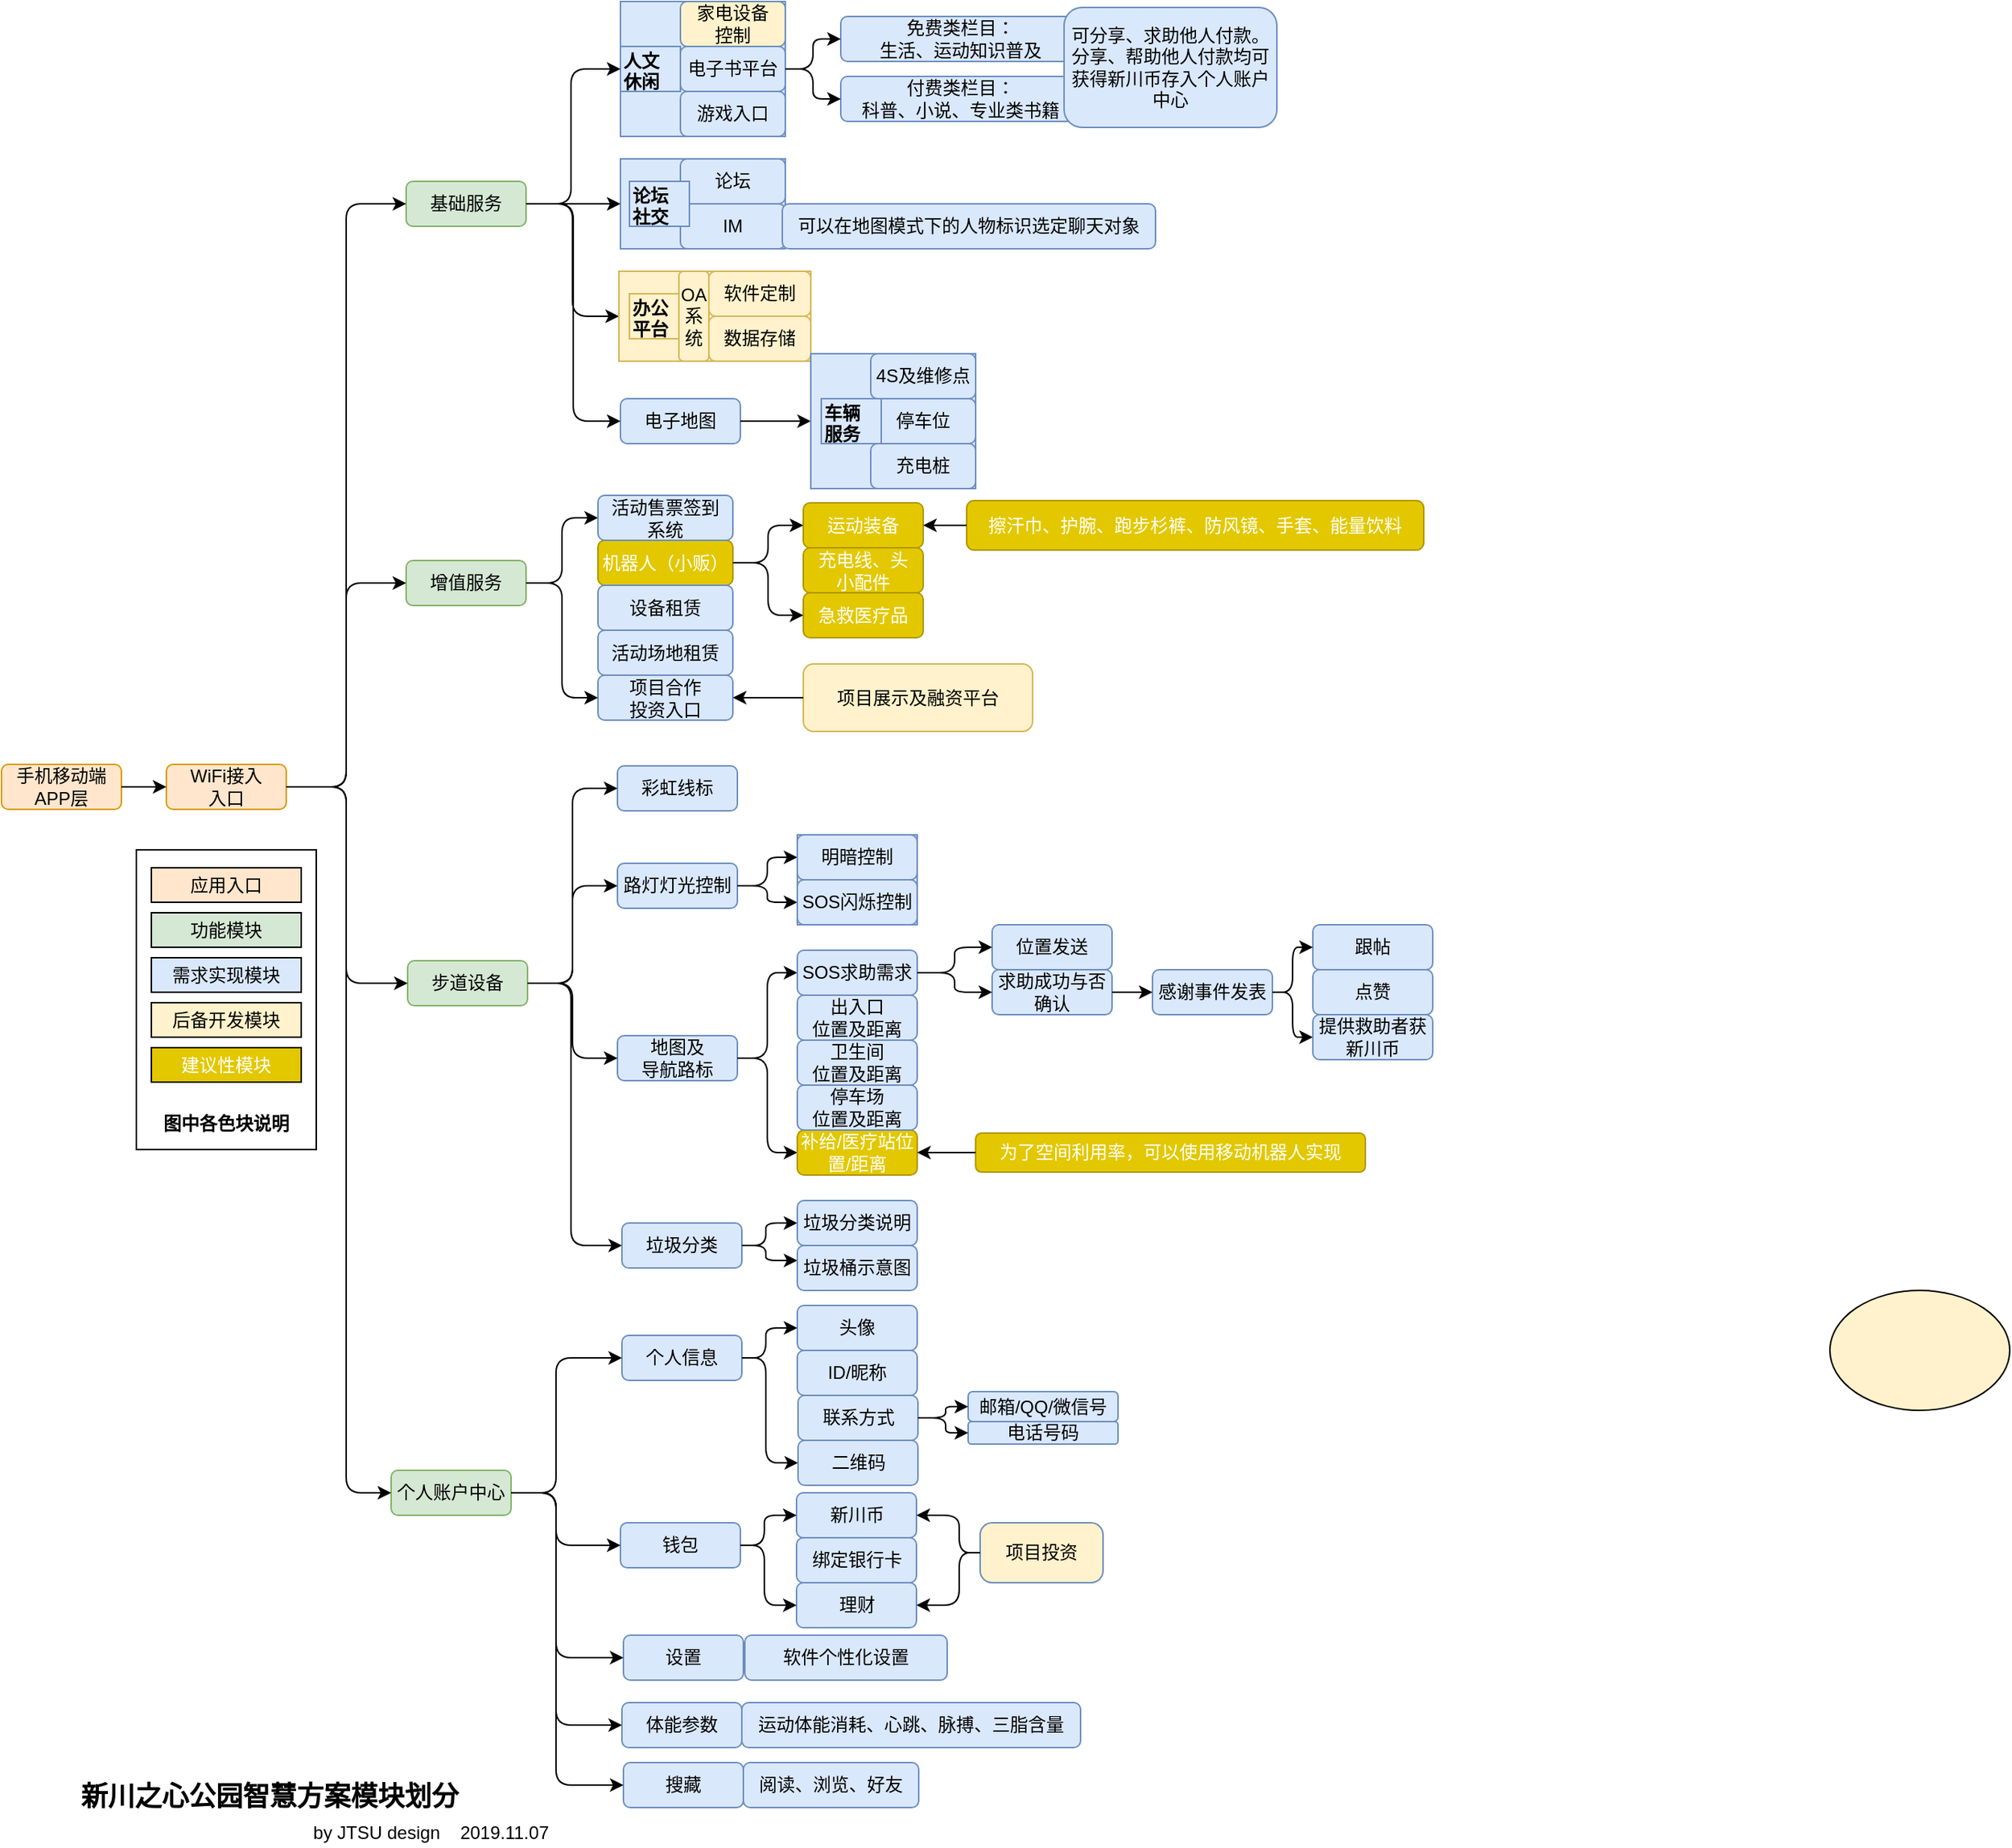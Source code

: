 <mxfile version="12.2.2" type="github" pages="1"><diagram id="2-s52XxxqH5pHmpuHVTB" name="Page-1"><mxGraphModel dx="1609" dy="1621" grid="1" gridSize="10" guides="1" tooltips="1" connect="1" arrows="1" fold="1" page="1" pageScale="1" pageWidth="827" pageHeight="1169" math="0" shadow="0"><root><mxCell id="0"/><mxCell id="1" parent="0"/><mxCell id="LwILsAwkkBon8N4FL6sR-122" value="" style="rounded=0;whiteSpace=wrap;html=1;strokeWidth=1;fillColor=#FFFFFF;" parent="1" vertex="1"><mxGeometry x="-50" y="336" width="120" height="200" as="geometry"/></mxCell><mxCell id="LwILsAwkkBon8N4FL6sR-1" value="步道设备" style="rounded=1;whiteSpace=wrap;html=1;fillColor=#d5e8d4;strokeColor=#82b366;" parent="1" vertex="1"><mxGeometry x="131" y="410" width="80" height="30" as="geometry"/></mxCell><mxCell id="LwILsAwkkBon8N4FL6sR-2" value="路灯灯光控制" style="rounded=1;whiteSpace=wrap;html=1;fillColor=#dae8fc;strokeColor=#6c8ebf;" parent="1" vertex="1"><mxGeometry x="271" y="345" width="80" height="30" as="geometry"/></mxCell><mxCell id="LwILsAwkkBon8N4FL6sR-3" value="彩虹线标" style="rounded=1;whiteSpace=wrap;html=1;fillColor=#dae8fc;strokeColor=#6c8ebf;" parent="1" vertex="1"><mxGeometry x="271" y="280" width="80" height="30" as="geometry"/></mxCell><mxCell id="LwILsAwkkBon8N4FL6sR-5" value="地图及&lt;br&gt;导航路标" style="rounded=1;whiteSpace=wrap;html=1;fillColor=#dae8fc;strokeColor=#6c8ebf;" parent="1" vertex="1"><mxGeometry x="271" y="460" width="80" height="30" as="geometry"/></mxCell><mxCell id="LwILsAwkkBon8N4FL6sR-17" value="" style="edgeStyle=elbowEdgeStyle;elbow=horizontal;endArrow=classic;html=1;entryX=0;entryY=0.5;entryDx=0;entryDy=0;exitX=1;exitY=0.5;exitDx=0;exitDy=0;" parent="1" source="LwILsAwkkBon8N4FL6sR-1" target="LwILsAwkkBon8N4FL6sR-3" edge="1"><mxGeometry width="50" height="50" relative="1" as="geometry"><mxPoint x="221" y="400" as="sourcePoint"/><mxPoint x="271" y="350" as="targetPoint"/></mxGeometry></mxCell><mxCell id="LwILsAwkkBon8N4FL6sR-18" value="" style="edgeStyle=elbowEdgeStyle;elbow=horizontal;endArrow=classic;html=1;entryX=0;entryY=0.5;entryDx=0;entryDy=0;exitX=1;exitY=0.5;exitDx=0;exitDy=0;" parent="1" source="LwILsAwkkBon8N4FL6sR-1" target="LwILsAwkkBon8N4FL6sR-4" edge="1"><mxGeometry width="50" height="50" relative="1" as="geometry"><mxPoint x="221" y="385" as="sourcePoint"/><mxPoint x="281" y="305" as="targetPoint"/><Array as="points"><mxPoint x="240" y="500"/></Array></mxGeometry></mxCell><mxCell id="LwILsAwkkBon8N4FL6sR-19" value="" style="edgeStyle=elbowEdgeStyle;elbow=horizontal;endArrow=classic;html=1;entryX=0;entryY=0.5;entryDx=0;entryDy=0;exitX=1;exitY=0.5;exitDx=0;exitDy=0;" parent="1" source="LwILsAwkkBon8N4FL6sR-1" target="LwILsAwkkBon8N4FL6sR-2" edge="1"><mxGeometry width="50" height="50" relative="1" as="geometry"><mxPoint x="231" y="395" as="sourcePoint"/><mxPoint x="291" y="315" as="targetPoint"/></mxGeometry></mxCell><mxCell id="LwILsAwkkBon8N4FL6sR-20" value="" style="edgeStyle=elbowEdgeStyle;elbow=horizontal;endArrow=classic;html=1;entryX=0;entryY=0.5;entryDx=0;entryDy=0;exitX=1;exitY=0.5;exitDx=0;exitDy=0;" parent="1" source="LwILsAwkkBon8N4FL6sR-1" target="LwILsAwkkBon8N4FL6sR-5" edge="1"><mxGeometry width="50" height="50" relative="1" as="geometry"><mxPoint x="241" y="405" as="sourcePoint"/><mxPoint x="301" y="325" as="targetPoint"/><Array as="points"><mxPoint x="241" y="450"/></Array></mxGeometry></mxCell><mxCell id="LwILsAwkkBon8N4FL6sR-21" value="" style="edgeStyle=elbowEdgeStyle;elbow=horizontal;endArrow=classic;html=1;entryX=0;entryY=0.5;entryDx=0;entryDy=0;exitX=1;exitY=0.5;exitDx=0;exitDy=0;fillColor=#dae8fc;strokeColor=#000000;" parent="1" source="LwILsAwkkBon8N4FL6sR-2" target="LwILsAwkkBon8N4FL6sR-7" edge="1"><mxGeometry width="50" height="50" relative="1" as="geometry"><mxPoint x="251" y="415" as="sourcePoint"/><mxPoint x="311" y="335" as="targetPoint"/></mxGeometry></mxCell><mxCell id="LwILsAwkkBon8N4FL6sR-22" value="" style="edgeStyle=elbowEdgeStyle;elbow=horizontal;endArrow=classic;html=1;entryX=0;entryY=0.5;entryDx=0;entryDy=0;exitX=1;exitY=0.5;exitDx=0;exitDy=0;fillColor=#dae8fc;strokeColor=#000000;" parent="1" source="LwILsAwkkBon8N4FL6sR-2" target="LwILsAwkkBon8N4FL6sR-8" edge="1"><mxGeometry width="50" height="50" relative="1" as="geometry"><mxPoint x="261" y="425" as="sourcePoint"/><mxPoint x="321" y="345" as="targetPoint"/></mxGeometry></mxCell><mxCell id="LwILsAwkkBon8N4FL6sR-26" value="" style="edgeStyle=elbowEdgeStyle;elbow=horizontal;endArrow=classic;html=1;entryX=0;entryY=0.5;entryDx=0;entryDy=0;exitX=1;exitY=0.5;exitDx=0;exitDy=0;fillColor=#dae8fc;strokeColor=#000000;" parent="1" source="LwILsAwkkBon8N4FL6sR-5" target="LwILsAwkkBon8N4FL6sR-35" edge="1"><mxGeometry width="50" height="50" relative="1" as="geometry"><mxPoint x="221" y="385" as="sourcePoint"/><mxPoint x="281" y="485" as="targetPoint"/></mxGeometry></mxCell><mxCell id="LwILsAwkkBon8N4FL6sR-27" value="" style="edgeStyle=elbowEdgeStyle;elbow=horizontal;endArrow=classic;html=1;exitX=1;exitY=0.5;exitDx=0;exitDy=0;entryX=0;entryY=0.5;entryDx=0;entryDy=0;fillColor=#dae8fc;strokeColor=#000000;" parent="1" source="LwILsAwkkBon8N4FL6sR-5" target="LwILsAwkkBon8N4FL6sR-6" edge="1"><mxGeometry width="50" height="50" relative="1" as="geometry"><mxPoint x="231" y="395" as="sourcePoint"/><mxPoint x="351" y="560" as="targetPoint"/></mxGeometry></mxCell><mxCell id="LwILsAwkkBon8N4FL6sR-34" value="" style="group;fillColor=#dae8fc;strokeColor=#6c8ebf;" parent="1" vertex="1" connectable="0"><mxGeometry x="391" y="326" width="80" height="60" as="geometry"/></mxCell><mxCell id="LwILsAwkkBon8N4FL6sR-7" value="明暗控制" style="rounded=1;whiteSpace=wrap;html=1;fillColor=#dae8fc;strokeColor=#6c8ebf;" parent="LwILsAwkkBon8N4FL6sR-34" vertex="1"><mxGeometry width="80" height="30" as="geometry"/></mxCell><mxCell id="LwILsAwkkBon8N4FL6sR-8" value="SOS闪烁控制" style="rounded=1;whiteSpace=wrap;html=1;fillColor=#dae8fc;strokeColor=#6c8ebf;" parent="LwILsAwkkBon8N4FL6sR-34" vertex="1"><mxGeometry y="30" width="80" height="30" as="geometry"/></mxCell><mxCell id="LwILsAwkkBon8N4FL6sR-35" value="SOS求助需求" style="rounded=1;whiteSpace=wrap;html=1;fillColor=#dae8fc;strokeColor=#6c8ebf;" parent="1" vertex="1"><mxGeometry x="391" y="403" width="80" height="30" as="geometry"/></mxCell><mxCell id="LwILsAwkkBon8N4FL6sR-37" value="位置发送" style="rounded=1;whiteSpace=wrap;html=1;fillColor=#dae8fc;strokeColor=#6c8ebf;" parent="1" vertex="1"><mxGeometry x="521" y="386" width="80" height="30" as="geometry"/></mxCell><mxCell id="LwILsAwkkBon8N4FL6sR-39" value="求助成功与否确认" style="rounded=1;whiteSpace=wrap;html=1;fillColor=#dae8fc;strokeColor=#6c8ebf;" parent="1" vertex="1"><mxGeometry x="521" y="416" width="80" height="30" as="geometry"/></mxCell><mxCell id="LwILsAwkkBon8N4FL6sR-40" value="感谢事件发表" style="rounded=1;whiteSpace=wrap;html=1;fillColor=#dae8fc;strokeColor=#6c8ebf;" parent="1" vertex="1"><mxGeometry x="628" y="416" width="80" height="30" as="geometry"/></mxCell><mxCell id="LwILsAwkkBon8N4FL6sR-42" value="" style="edgeStyle=elbowEdgeStyle;elbow=horizontal;endArrow=classic;html=1;entryX=0;entryY=0.5;entryDx=0;entryDy=0;exitX=1;exitY=0.5;exitDx=0;exitDy=0;fillColor=#dae8fc;strokeColor=#000000;" parent="1" source="LwILsAwkkBon8N4FL6sR-35" target="LwILsAwkkBon8N4FL6sR-37" edge="1"><mxGeometry width="50" height="50" relative="1" as="geometry"><mxPoint x="361" y="485" as="sourcePoint"/><mxPoint x="401" y="428" as="targetPoint"/></mxGeometry></mxCell><mxCell id="LwILsAwkkBon8N4FL6sR-43" value="" style="edgeStyle=elbowEdgeStyle;elbow=horizontal;endArrow=classic;html=1;entryX=0;entryY=0.5;entryDx=0;entryDy=0;exitX=1;exitY=0.5;exitDx=0;exitDy=0;fillColor=#dae8fc;strokeColor=#000000;" parent="1" source="LwILsAwkkBon8N4FL6sR-35" target="LwILsAwkkBon8N4FL6sR-39" edge="1"><mxGeometry width="50" height="50" relative="1" as="geometry"><mxPoint x="481" y="428" as="sourcePoint"/><mxPoint x="531" y="411" as="targetPoint"/></mxGeometry></mxCell><mxCell id="LwILsAwkkBon8N4FL6sR-44" value="" style="edgeStyle=elbowEdgeStyle;elbow=horizontal;endArrow=classic;html=1;entryX=0;entryY=0.5;entryDx=0;entryDy=0;exitX=1;exitY=0.5;exitDx=0;exitDy=0;fillColor=#dae8fc;strokeColor=#000000;" parent="1" source="LwILsAwkkBon8N4FL6sR-39" target="LwILsAwkkBon8N4FL6sR-40" edge="1"><mxGeometry width="50" height="50" relative="1" as="geometry"><mxPoint x="481" y="428" as="sourcePoint"/><mxPoint x="531" y="411" as="targetPoint"/></mxGeometry></mxCell><mxCell id="LwILsAwkkBon8N4FL6sR-45" value="跟帖" style="rounded=1;whiteSpace=wrap;html=1;fillColor=#dae8fc;strokeColor=#6c8ebf;" parent="1" vertex="1"><mxGeometry x="735" y="386" width="80" height="30" as="geometry"/></mxCell><mxCell id="LwILsAwkkBon8N4FL6sR-46" value="点赞" style="rounded=1;whiteSpace=wrap;html=1;fillColor=#dae8fc;strokeColor=#6c8ebf;" parent="1" vertex="1"><mxGeometry x="735" y="416" width="80" height="30" as="geometry"/></mxCell><mxCell id="LwILsAwkkBon8N4FL6sR-47" value="" style="edgeStyle=elbowEdgeStyle;elbow=horizontal;endArrow=classic;html=1;entryX=0;entryY=0.5;entryDx=0;entryDy=0;exitX=1;exitY=0.5;exitDx=0;exitDy=0;fillColor=#dae8fc;strokeColor=#000000;" parent="1" source="LwILsAwkkBon8N4FL6sR-40" target="LwILsAwkkBon8N4FL6sR-45" edge="1"><mxGeometry width="50" height="50" relative="1" as="geometry"><mxPoint x="481" y="428" as="sourcePoint"/><mxPoint x="531" y="411" as="targetPoint"/></mxGeometry></mxCell><mxCell id="LwILsAwkkBon8N4FL6sR-48" value="" style="edgeStyle=elbowEdgeStyle;elbow=horizontal;endArrow=classic;html=1;entryX=0;entryY=0.5;entryDx=0;entryDy=0;exitX=1;exitY=0.5;exitDx=0;exitDy=0;fillColor=#dae8fc;strokeColor=#000000;" parent="1" source="LwILsAwkkBon8N4FL6sR-40" target="eiFVLKPzPBYqy_9kB0jC-6" edge="1"><mxGeometry width="50" height="50" relative="1" as="geometry"><mxPoint x="721" y="441" as="sourcePoint"/><mxPoint x="771" y="425" as="targetPoint"/></mxGeometry></mxCell><mxCell id="LwILsAwkkBon8N4FL6sR-49" value="WiFi接入&lt;br&gt;入口" style="rounded=1;whiteSpace=wrap;html=1;fillColor=#FFE6CC;strokeColor=#d79b00;" parent="1" vertex="1"><mxGeometry x="-30" y="279" width="80" height="30" as="geometry"/></mxCell><mxCell id="LwILsAwkkBon8N4FL6sR-55" value="基础服务" style="rounded=1;whiteSpace=wrap;html=1;fillColor=#D5E8D4;strokeColor=#82b366;" parent="1" vertex="1"><mxGeometry x="130" y="-110" width="80" height="30" as="geometry"/></mxCell><mxCell id="LwILsAwkkBon8N4FL6sR-56" value="增值服务" style="rounded=1;whiteSpace=wrap;html=1;fillColor=#d5e8d4;strokeColor=#82b366;" parent="1" vertex="1"><mxGeometry x="130" y="143" width="80" height="30" as="geometry"/></mxCell><mxCell id="LwILsAwkkBon8N4FL6sR-58" value="运动装备" style="rounded=1;whiteSpace=wrap;html=1;fillColor=#e3c800;strokeColor=#B09500;fontColor=#ffffff;" parent="1" vertex="1"><mxGeometry x="395" y="104.5" width="80" height="30" as="geometry"/></mxCell><mxCell id="LwILsAwkkBon8N4FL6sR-61" value="电子地图" style="rounded=1;whiteSpace=wrap;html=1;fillColor=#dae8fc;strokeColor=#6c8ebf;" parent="1" vertex="1"><mxGeometry x="273" y="35" width="80" height="30" as="geometry"/></mxCell><mxCell id="LwILsAwkkBon8N4FL6sR-62" value="机器人（小贩）" style="rounded=1;whiteSpace=wrap;html=1;fillColor=#e3c800;strokeColor=#B09500;fontColor=#ffffff;" parent="1" vertex="1"><mxGeometry x="258" y="129.5" width="90" height="30" as="geometry"/></mxCell><mxCell id="LwILsAwkkBon8N4FL6sR-67" value="" style="group;fillColor=#dae8fc;strokeColor=#6c8ebf;" parent="1" vertex="1" connectable="0"><mxGeometry x="273" y="-200" width="110" height="60" as="geometry"/></mxCell><mxCell id="LwILsAwkkBon8N4FL6sR-65" value="" style="rounded=0;whiteSpace=wrap;html=1;strokeWidth=1;fillColor=#dae8fc;strokeColor=#6c8ebf;" parent="LwILsAwkkBon8N4FL6sR-67" vertex="1"><mxGeometry y="-30" width="110" height="90" as="geometry"/></mxCell><mxCell id="LwILsAwkkBon8N4FL6sR-63" value="电子书平台" style="rounded=1;whiteSpace=wrap;html=1;fillColor=#dae8fc;strokeColor=#6c8ebf;" parent="LwILsAwkkBon8N4FL6sR-67" vertex="1"><mxGeometry x="40" width="70" height="30" as="geometry"/></mxCell><mxCell id="LwILsAwkkBon8N4FL6sR-64" value="游戏入口" style="rounded=1;whiteSpace=wrap;html=1;fillColor=#dae8fc;strokeColor=#6c8ebf;" parent="LwILsAwkkBon8N4FL6sR-67" vertex="1"><mxGeometry x="40" y="30" width="70" height="30" as="geometry"/></mxCell><mxCell id="LwILsAwkkBon8N4FL6sR-66" value="&lt;b&gt;人文&lt;br&gt;休闲&lt;/b&gt;" style="text;html=1;resizable=0;points=[];autosize=1;align=left;verticalAlign=top;spacingTop=-4;fillColor=#dae8fc;strokeColor=#6c8ebf;" parent="LwILsAwkkBon8N4FL6sR-67" vertex="1"><mxGeometry width="40" height="30" as="geometry"/></mxCell><mxCell id="eiFVLKPzPBYqy_9kB0jC-5" value="家电设备&lt;br&gt;控制" style="rounded=1;whiteSpace=wrap;html=1;fillColor=#FFF2CC;strokeColor=#6c8ebf;" vertex="1" parent="LwILsAwkkBon8N4FL6sR-67"><mxGeometry x="40" y="-30" width="70" height="30" as="geometry"/></mxCell><mxCell id="LwILsAwkkBon8N4FL6sR-68" value="" style="edgeStyle=elbowEdgeStyle;elbow=horizontal;endArrow=classic;html=1;entryX=0;entryY=0.5;entryDx=0;entryDy=0;exitX=1;exitY=0.5;exitDx=0;exitDy=0;" parent="1" source="LwILsAwkkBon8N4FL6sR-55" target="LwILsAwkkBon8N4FL6sR-65" edge="1"><mxGeometry width="50" height="50" relative="1" as="geometry"><mxPoint x="353" y="-125" as="sourcePoint"/><mxPoint x="130" y="-200" as="targetPoint"/><Array as="points"><mxPoint x="240" y="-120"/></Array></mxGeometry></mxCell><mxCell id="LwILsAwkkBon8N4FL6sR-69" value="免费类栏目：&lt;br&gt;生活、运动知识普及" style="rounded=1;whiteSpace=wrap;html=1;fillColor=#dae8fc;strokeColor=#6c8ebf;" parent="1" vertex="1"><mxGeometry x="420" y="-220" width="160" height="30" as="geometry"/></mxCell><mxCell id="LwILsAwkkBon8N4FL6sR-75" value="" style="edgeStyle=elbowEdgeStyle;elbow=horizontal;endArrow=classic;html=1;entryX=0;entryY=0.5;entryDx=0;entryDy=0;exitX=1;exitY=0.5;exitDx=0;exitDy=0;fillColor=#dae8fc;strokeColor=#000000;" parent="1" source="LwILsAwkkBon8N4FL6sR-61" target="LwILsAwkkBon8N4FL6sR-71" edge="1"><mxGeometry width="50" height="50" relative="1" as="geometry"><mxPoint x="413" y="811" as="sourcePoint"/><mxPoint x="460" y="811" as="targetPoint"/></mxGeometry></mxCell><mxCell id="LwILsAwkkBon8N4FL6sR-76" value="" style="edgeStyle=elbowEdgeStyle;elbow=horizontal;endArrow=classic;html=1;entryX=0;entryY=0.5;entryDx=0;entryDy=0;exitX=1;exitY=0.5;exitDx=0;exitDy=0;" parent="1" source="LwILsAwkkBon8N4FL6sR-49" target="LwILsAwkkBon8N4FL6sR-55" edge="1"><mxGeometry width="50" height="50" relative="1" as="geometry"><mxPoint x="373" y="-105" as="sourcePoint"/><mxPoint x="420" y="-105" as="targetPoint"/><Array as="points"><mxPoint x="90" y="90"/></Array></mxGeometry></mxCell><mxCell id="LwILsAwkkBon8N4FL6sR-77" value="" style="edgeStyle=elbowEdgeStyle;elbow=horizontal;endArrow=classic;html=1;entryX=0;entryY=0.5;entryDx=0;entryDy=0;exitX=1;exitY=0.5;exitDx=0;exitDy=0;" parent="1" source="LwILsAwkkBon8N4FL6sR-49" target="LwILsAwkkBon8N4FL6sR-56" edge="1"><mxGeometry width="50" height="50" relative="1" as="geometry"><mxPoint x="80" y="5" as="sourcePoint"/><mxPoint x="140" y="-85" as="targetPoint"/></mxGeometry></mxCell><mxCell id="LwILsAwkkBon8N4FL6sR-6" value="补给/医疗站位置/距离" style="rounded=1;whiteSpace=wrap;html=1;fillColor=#E3C800;strokeColor=#B09500;fontColor=#ffffff;" parent="1" vertex="1"><mxGeometry x="391" y="523" width="80" height="30" as="geometry"/></mxCell><mxCell id="LwILsAwkkBon8N4FL6sR-23" value="卫生间&lt;br&gt;位置及距离" style="rounded=1;whiteSpace=wrap;html=1;fillColor=#dae8fc;strokeColor=#6c8ebf;" parent="1" vertex="1"><mxGeometry x="391" y="463" width="80" height="30" as="geometry"/></mxCell><mxCell id="LwILsAwkkBon8N4FL6sR-24" value="出入口&lt;br&gt;位置及距离" style="rounded=1;whiteSpace=wrap;html=1;fillColor=#dae8fc;strokeColor=#6c8ebf;" parent="1" vertex="1"><mxGeometry x="391" y="433" width="80" height="30" as="geometry"/></mxCell><mxCell id="LwILsAwkkBon8N4FL6sR-25" value="停车场&lt;br&gt;位置及距离" style="rounded=1;whiteSpace=wrap;html=1;fillColor=#dae8fc;strokeColor=#6c8ebf;" parent="1" vertex="1"><mxGeometry x="391" y="493" width="80" height="30" as="geometry"/></mxCell><mxCell id="LwILsAwkkBon8N4FL6sR-78" value="为了空间利用率，可以使用移动机器人实现" style="rounded=1;whiteSpace=wrap;html=1;fillColor=#e3c800;strokeColor=#B09500;fontColor=#ffffff;" parent="1" vertex="1"><mxGeometry x="510" y="525" width="260" height="26" as="geometry"/></mxCell><mxCell id="LwILsAwkkBon8N4FL6sR-79" value="" style="edgeStyle=elbowEdgeStyle;elbow=horizontal;endArrow=classic;html=1;entryX=1;entryY=0.5;entryDx=0;entryDy=0;exitX=0;exitY=0.5;exitDx=0;exitDy=0;fillColor=#dae8fc;strokeColor=#000000;" parent="1" source="LwILsAwkkBon8N4FL6sR-78" target="LwILsAwkkBon8N4FL6sR-6" edge="1"><mxGeometry width="50" height="50" relative="1" as="geometry"><mxPoint x="514" y="715" as="sourcePoint"/><mxPoint x="561" y="715" as="targetPoint"/></mxGeometry></mxCell><mxCell id="LwILsAwkkBon8N4FL6sR-80" value="设备租赁" style="rounded=1;whiteSpace=wrap;html=1;fillColor=#dae8fc;strokeColor=#6c8ebf;" parent="1" vertex="1"><mxGeometry x="258" y="159.5" width="90" height="30" as="geometry"/></mxCell><mxCell id="LwILsAwkkBon8N4FL6sR-81" value="活动场地租赁" style="rounded=1;whiteSpace=wrap;html=1;fillColor=#DAE8FC;strokeColor=#6c8ebf;" parent="1" vertex="1"><mxGeometry x="258" y="189.5" width="90" height="30" as="geometry"/></mxCell><mxCell id="LwILsAwkkBon8N4FL6sR-82" value="项目合作&lt;br&gt;投资入口" style="rounded=1;whiteSpace=wrap;html=1;fillColor=#dae8fc;strokeColor=#6c8ebf;" parent="1" vertex="1"><mxGeometry x="258" y="219.5" width="90" height="30" as="geometry"/></mxCell><mxCell id="LwILsAwkkBon8N4FL6sR-83" value="付费类栏目：&lt;br&gt;科普、小说、专业类书籍" style="rounded=1;whiteSpace=wrap;html=1;fillColor=#dae8fc;strokeColor=#6c8ebf;" parent="1" vertex="1"><mxGeometry x="420" y="-180" width="160" height="30" as="geometry"/></mxCell><mxCell id="LwILsAwkkBon8N4FL6sR-84" value="" style="edgeStyle=elbowEdgeStyle;elbow=horizontal;endArrow=classic;html=1;entryX=0;entryY=0.5;entryDx=0;entryDy=0;exitX=1;exitY=0.5;exitDx=0;exitDy=0;fillColor=#dae8fc;strokeColor=#000000;" parent="1" source="LwILsAwkkBon8N4FL6sR-63" target="LwILsAwkkBon8N4FL6sR-69" edge="1"><mxGeometry width="50" height="50" relative="1" as="geometry"><mxPoint x="243" y="-115" as="sourcePoint"/><mxPoint x="290" y="-115" as="targetPoint"/></mxGeometry></mxCell><mxCell id="LwILsAwkkBon8N4FL6sR-85" value="" style="edgeStyle=elbowEdgeStyle;elbow=horizontal;endArrow=classic;html=1;entryX=0;entryY=0.5;entryDx=0;entryDy=0;exitX=1;exitY=0.5;exitDx=0;exitDy=0;fillColor=#dae8fc;strokeColor=#000000;" parent="1" source="LwILsAwkkBon8N4FL6sR-63" target="LwILsAwkkBon8N4FL6sR-83" edge="1"><mxGeometry width="50" height="50" relative="1" as="geometry"><mxPoint x="400" y="-130" as="sourcePoint"/><mxPoint x="440" y="-145" as="targetPoint"/></mxGeometry></mxCell><mxCell id="LwILsAwkkBon8N4FL6sR-86" value="充电线、头&lt;br&gt;小配件" style="rounded=1;whiteSpace=wrap;html=1;fillColor=#e3c800;strokeColor=#B09500;fontColor=#ffffff;" parent="1" vertex="1"><mxGeometry x="395" y="134.5" width="80" height="30" as="geometry"/></mxCell><mxCell id="LwILsAwkkBon8N4FL6sR-87" value="急救医疗品" style="rounded=1;whiteSpace=wrap;html=1;fillColor=#e3c800;strokeColor=#B09500;fontColor=#ffffff;" parent="1" vertex="1"><mxGeometry x="395" y="164.5" width="80" height="30" as="geometry"/></mxCell><mxCell id="LwILsAwkkBon8N4FL6sR-88" value="擦汗巾、护腕、跑步杉裤、防风镜、手套、能量饮料" style="rounded=1;whiteSpace=wrap;html=1;fillColor=#e3c800;strokeColor=#B09500;fontColor=#ffffff;" parent="1" vertex="1"><mxGeometry x="504" y="103" width="305" height="33" as="geometry"/></mxCell><mxCell id="LwILsAwkkBon8N4FL6sR-89" value="" style="edgeStyle=elbowEdgeStyle;elbow=horizontal;endArrow=classic;html=1;exitX=0;exitY=0.5;exitDx=0;exitDy=0;entryX=1;entryY=0.5;entryDx=0;entryDy=0;fillColor=#dae8fc;strokeColor=#000000;" parent="1" source="LwILsAwkkBon8N4FL6sR-88" target="LwILsAwkkBon8N4FL6sR-58" edge="1"><mxGeometry width="50" height="50" relative="1" as="geometry"><mxPoint x="78" y="89.5" as="sourcePoint"/><mxPoint x="508" y="196.5" as="targetPoint"/></mxGeometry></mxCell><mxCell id="LwILsAwkkBon8N4FL6sR-90" value="" style="edgeStyle=elbowEdgeStyle;elbow=horizontal;endArrow=classic;html=1;entryX=0;entryY=0.5;entryDx=0;entryDy=0;exitX=1;exitY=0.5;exitDx=0;exitDy=0;" parent="1" source="LwILsAwkkBon8N4FL6sR-56" target="LwILsAwkkBon8N4FL6sR-114" edge="1"><mxGeometry width="50" height="50" relative="1" as="geometry"><mxPoint x="90" y="83" as="sourcePoint"/><mxPoint x="150" y="178" as="targetPoint"/></mxGeometry></mxCell><mxCell id="LwILsAwkkBon8N4FL6sR-91" value="" style="edgeStyle=elbowEdgeStyle;elbow=horizontal;endArrow=classic;html=1;entryX=0;entryY=0.5;entryDx=0;entryDy=0;exitX=1;exitY=0.5;exitDx=0;exitDy=0;" parent="1" source="LwILsAwkkBon8N4FL6sR-56" target="LwILsAwkkBon8N4FL6sR-82" edge="1"><mxGeometry width="50" height="50" relative="1" as="geometry"><mxPoint x="100" y="93" as="sourcePoint"/><mxPoint x="160" y="188" as="targetPoint"/></mxGeometry></mxCell><mxCell id="LwILsAwkkBon8N4FL6sR-93" value="" style="edgeStyle=elbowEdgeStyle;elbow=horizontal;endArrow=classic;html=1;entryX=0;entryY=0.5;entryDx=0;entryDy=0;exitX=1;exitY=0.5;exitDx=0;exitDy=0;" parent="1" source="LwILsAwkkBon8N4FL6sR-55" target="LwILsAwkkBon8N4FL6sR-61" edge="1"><mxGeometry width="50" height="50" relative="1" as="geometry"><mxPoint x="220" y="-85" as="sourcePoint"/><mxPoint x="283" y="-115" as="targetPoint"/></mxGeometry></mxCell><mxCell id="LwILsAwkkBon8N4FL6sR-94" value="" style="edgeStyle=elbowEdgeStyle;elbow=horizontal;endArrow=classic;html=1;entryX=0;entryY=0.5;entryDx=0;entryDy=0;exitX=1;exitY=0.5;exitDx=0;exitDy=0;fillColor=#dae8fc;strokeColor=#000000;" parent="1" source="LwILsAwkkBon8N4FL6sR-62" target="LwILsAwkkBon8N4FL6sR-58" edge="1"><mxGeometry width="50" height="50" relative="1" as="geometry"><mxPoint x="228" y="9.5" as="sourcePoint"/><mxPoint x="291" y="-20.5" as="targetPoint"/></mxGeometry></mxCell><mxCell id="LwILsAwkkBon8N4FL6sR-95" value="" style="edgeStyle=elbowEdgeStyle;elbow=horizontal;endArrow=classic;html=1;entryX=0;entryY=0.5;entryDx=0;entryDy=0;exitX=1;exitY=0.5;exitDx=0;exitDy=0;fillColor=#dae8fc;strokeColor=#000000;" parent="1" source="LwILsAwkkBon8N4FL6sR-62" target="LwILsAwkkBon8N4FL6sR-87" edge="1"><mxGeometry width="50" height="50" relative="1" as="geometry"><mxPoint x="238" y="19.5" as="sourcePoint"/><mxPoint x="301" y="-10.5" as="targetPoint"/></mxGeometry></mxCell><mxCell id="LwILsAwkkBon8N4FL6sR-96" value="" style="group;fillColor=#dae8fc;strokeColor=#6c8ebf;" parent="1" vertex="1" connectable="0"><mxGeometry x="273" y="-125" width="110" height="60" as="geometry"/></mxCell><mxCell id="LwILsAwkkBon8N4FL6sR-97" value="" style="rounded=0;whiteSpace=wrap;html=1;strokeWidth=1;fillColor=#dae8fc;strokeColor=#6c8ebf;" parent="LwILsAwkkBon8N4FL6sR-96" vertex="1"><mxGeometry width="110" height="60" as="geometry"/></mxCell><mxCell id="LwILsAwkkBon8N4FL6sR-98" value="论坛" style="rounded=1;whiteSpace=wrap;html=1;fillColor=#dae8fc;strokeColor=#6c8ebf;" parent="LwILsAwkkBon8N4FL6sR-96" vertex="1"><mxGeometry x="40" width="70" height="30" as="geometry"/></mxCell><mxCell id="LwILsAwkkBon8N4FL6sR-99" value="IM" style="rounded=1;whiteSpace=wrap;html=1;fillColor=#dae8fc;strokeColor=#6c8ebf;" parent="LwILsAwkkBon8N4FL6sR-96" vertex="1"><mxGeometry x="40" y="30" width="70" height="30" as="geometry"/></mxCell><mxCell id="LwILsAwkkBon8N4FL6sR-100" value="&lt;b&gt;论坛&lt;br&gt;社交&lt;/b&gt;" style="text;html=1;resizable=0;points=[];autosize=1;align=left;verticalAlign=top;spacingTop=-4;fillColor=#dae8fc;strokeColor=#6c8ebf;" parent="LwILsAwkkBon8N4FL6sR-96" vertex="1"><mxGeometry x="6" y="15" width="40" height="30" as="geometry"/></mxCell><mxCell id="LwILsAwkkBon8N4FL6sR-101" value="" style="edgeStyle=elbowEdgeStyle;elbow=horizontal;endArrow=classic;html=1;entryX=0;entryY=0.5;entryDx=0;entryDy=0;exitX=1;exitY=0.5;exitDx=0;exitDy=0;" parent="1" source="LwILsAwkkBon8N4FL6sR-55" target="LwILsAwkkBon8N4FL6sR-97" edge="1"><mxGeometry width="50" height="50" relative="1" as="geometry"><mxPoint x="353" y="-125" as="sourcePoint"/><mxPoint x="410" y="-160" as="targetPoint"/></mxGeometry></mxCell><mxCell id="LwILsAwkkBon8N4FL6sR-102" value="手机移动端APP层" style="rounded=1;whiteSpace=wrap;html=1;fillColor=#ffe6cc;strokeColor=#d79b00;" parent="1" vertex="1"><mxGeometry x="-140" y="279" width="80" height="30" as="geometry"/></mxCell><mxCell id="LwILsAwkkBon8N4FL6sR-103" value="" style="edgeStyle=elbowEdgeStyle;elbow=horizontal;endArrow=classic;html=1;entryX=0;entryY=0.5;entryDx=0;entryDy=0;exitX=1;exitY=0.5;exitDx=0;exitDy=0;" parent="1" source="LwILsAwkkBon8N4FL6sR-49" target="LwILsAwkkBon8N4FL6sR-1" edge="1"><mxGeometry width="50" height="50" relative="1" as="geometry"><mxPoint x="130" y="195" as="sourcePoint"/><mxPoint x="190" y="390" as="targetPoint"/><Array as="points"><mxPoint x="90" y="330"/><mxPoint x="90" y="210"/><mxPoint x="90" y="158"/><mxPoint x="100" y="80"/></Array></mxGeometry></mxCell><mxCell id="LwILsAwkkBon8N4FL6sR-104" value="" style="edgeStyle=elbowEdgeStyle;elbow=horizontal;endArrow=classic;html=1;entryX=0;entryY=0.5;entryDx=0;entryDy=0;exitX=1;exitY=0.5;exitDx=0;exitDy=0;" parent="1" source="LwILsAwkkBon8N4FL6sR-102" target="LwILsAwkkBon8N4FL6sR-49" edge="1"><mxGeometry width="50" height="50" relative="1" as="geometry"><mxPoint x="-70" y="664" as="sourcePoint"/><mxPoint x="30" y="494" as="targetPoint"/><Array as="points"><mxPoint x="-50" y="309"/><mxPoint x="-80" y="419"/><mxPoint x="-30" y="769"/></Array></mxGeometry></mxCell><mxCell id="LwILsAwkkBon8N4FL6sR-110" value="" style="edgeStyle=elbowEdgeStyle;elbow=horizontal;endArrow=classic;html=1;entryX=0;entryY=0.5;entryDx=0;entryDy=0;exitX=1;exitY=0.5;exitDx=0;exitDy=0;" parent="1" source="LwILsAwkkBon8N4FL6sR-55" target="LwILsAwkkBon8N4FL6sR-106" edge="1"><mxGeometry width="50" height="50" relative="1" as="geometry"><mxPoint x="220" y="-85" as="sourcePoint"/><mxPoint x="283" y="-85" as="targetPoint"/></mxGeometry></mxCell><mxCell id="LwILsAwkkBon8N4FL6sR-112" value="" style="group;fillColor=#fff2cc;strokeColor=#d6b656;" parent="1" vertex="1" connectable="0"><mxGeometry x="272" y="-50" width="128" height="60" as="geometry"/></mxCell><mxCell id="LwILsAwkkBon8N4FL6sR-105" value="" style="group;fillColor=#fff2cc;strokeColor=#d6b656;" parent="LwILsAwkkBon8N4FL6sR-112" vertex="1" connectable="0"><mxGeometry width="128" height="60" as="geometry"/></mxCell><mxCell id="LwILsAwkkBon8N4FL6sR-106" value="" style="rounded=0;whiteSpace=wrap;html=1;strokeWidth=1;fillColor=#fff2cc;strokeColor=#d6b656;" parent="LwILsAwkkBon8N4FL6sR-105" vertex="1"><mxGeometry width="128" height="60" as="geometry"/></mxCell><mxCell id="LwILsAwkkBon8N4FL6sR-107" value="软件定制" style="rounded=1;whiteSpace=wrap;html=1;fillColor=#fff2cc;strokeColor=#d6b656;" parent="LwILsAwkkBon8N4FL6sR-105" vertex="1"><mxGeometry x="60" width="68" height="30" as="geometry"/></mxCell><mxCell id="LwILsAwkkBon8N4FL6sR-108" value="数据存储" style="rounded=1;whiteSpace=wrap;html=1;fillColor=#fff2cc;strokeColor=#d6b656;" parent="LwILsAwkkBon8N4FL6sR-105" vertex="1"><mxGeometry x="60" y="30" width="68" height="30" as="geometry"/></mxCell><mxCell id="LwILsAwkkBon8N4FL6sR-109" value="&lt;b&gt;办公&lt;br&gt;平台&lt;br&gt;&lt;/b&gt;" style="text;html=1;resizable=0;points=[];autosize=1;align=left;verticalAlign=top;spacingTop=-4;fillColor=#fff2cc;strokeColor=#d6b656;" parent="LwILsAwkkBon8N4FL6sR-105" vertex="1"><mxGeometry x="6.982" y="15" width="40" height="30" as="geometry"/></mxCell><mxCell id="LwILsAwkkBon8N4FL6sR-111" value="OA系统" style="rounded=1;whiteSpace=wrap;html=1;strokeWidth=1;fillColor=#fff2cc;strokeColor=#d6b656;" parent="LwILsAwkkBon8N4FL6sR-105" vertex="1"><mxGeometry x="40" width="20" height="60" as="geometry"/></mxCell><mxCell id="LwILsAwkkBon8N4FL6sR-4" value="垃圾分类" style="rounded=1;whiteSpace=wrap;html=1;fillColor=#dae8fc;strokeColor=#6c8ebf;" parent="1" vertex="1"><mxGeometry x="274" y="585" width="80" height="30" as="geometry"/></mxCell><mxCell id="LwILsAwkkBon8N4FL6sR-30" value="" style="edgeStyle=elbowEdgeStyle;elbow=horizontal;endArrow=classic;html=1;entryX=0;entryY=0.5;entryDx=0;entryDy=0;exitX=1;exitY=0.5;exitDx=0;exitDy=0;fillColor=#dae8fc;strokeColor=#000000;" parent="1" source="LwILsAwkkBon8N4FL6sR-4" target="LwILsAwkkBon8N4FL6sR-28" edge="1"><mxGeometry width="50" height="50" relative="1" as="geometry"><mxPoint x="374" y="445" as="sourcePoint"/><mxPoint x="414" y="400" as="targetPoint"/><Array as="points"><mxPoint x="370" y="590"/><mxPoint x="634" y="635"/></Array></mxGeometry></mxCell><mxCell id="LwILsAwkkBon8N4FL6sR-31" value="" style="edgeStyle=elbowEdgeStyle;elbow=horizontal;endArrow=classic;html=1;exitX=1;exitY=0.5;exitDx=0;exitDy=0;fillColor=#dae8fc;strokeColor=#000000;" parent="1" source="LwILsAwkkBon8N4FL6sR-4" target="LwILsAwkkBon8N4FL6sR-29" edge="1"><mxGeometry width="50" height="50" relative="1" as="geometry"><mxPoint x="374" y="585" as="sourcePoint"/><mxPoint x="414" y="545" as="targetPoint"/><Array as="points"><mxPoint x="370" y="610"/><mxPoint x="594" y="615"/></Array></mxGeometry></mxCell><mxCell id="LwILsAwkkBon8N4FL6sR-28" value="垃圾分类说明" style="rounded=1;whiteSpace=wrap;html=1;fillColor=#dae8fc;strokeColor=#6c8ebf;" parent="1" vertex="1"><mxGeometry x="391" y="570" width="80" height="30" as="geometry"/></mxCell><mxCell id="LwILsAwkkBon8N4FL6sR-29" value="垃圾桶示意图" style="rounded=1;whiteSpace=wrap;html=1;fillColor=#dae8fc;strokeColor=#6c8ebf;" parent="1" vertex="1"><mxGeometry x="391" y="600" width="80" height="30" as="geometry"/></mxCell><mxCell id="LwILsAwkkBon8N4FL6sR-114" value="活动售票签到&lt;br&gt;系统" style="rounded=1;whiteSpace=wrap;html=1;fillColor=#dae8fc;strokeColor=#6c8ebf;" parent="1" vertex="1"><mxGeometry x="258" y="99.5" width="90" height="30" as="geometry"/></mxCell><mxCell id="LwILsAwkkBon8N4FL6sR-115" value="项目展示及融资平台" style="rounded=1;whiteSpace=wrap;html=1;fillColor=#FFF2CC;strokeColor=#d6b656;" parent="1" vertex="1"><mxGeometry x="395" y="212" width="153" height="45" as="geometry"/></mxCell><mxCell id="LwILsAwkkBon8N4FL6sR-116" value="" style="edgeStyle=elbowEdgeStyle;elbow=horizontal;endArrow=classic;html=1;entryX=1;entryY=0.5;entryDx=0;entryDy=0;exitX=0;exitY=0.5;exitDx=0;exitDy=0;" parent="1" source="LwILsAwkkBon8N4FL6sR-115" target="LwILsAwkkBon8N4FL6sR-82" edge="1"><mxGeometry width="50" height="50" relative="1" as="geometry"><mxPoint x="220" y="168" as="sourcePoint"/><mxPoint x="268" y="245" as="targetPoint"/></mxGeometry></mxCell><mxCell id="LwILsAwkkBon8N4FL6sR-117" value="应用入口" style="rounded=0;whiteSpace=wrap;html=1;strokeWidth=1;fillColor=#FFE6CC;" parent="1" vertex="1"><mxGeometry x="-40" y="348" width="100" height="23" as="geometry"/></mxCell><mxCell id="LwILsAwkkBon8N4FL6sR-118" value="功能模块" style="rounded=0;whiteSpace=wrap;html=1;strokeWidth=1;fillColor=#D5E8D4;" parent="1" vertex="1"><mxGeometry x="-40" y="378" width="100" height="23" as="geometry"/></mxCell><mxCell id="LwILsAwkkBon8N4FL6sR-119" value="需求实现模块" style="rounded=0;whiteSpace=wrap;html=1;strokeWidth=1;fillColor=#DAE8FC;" parent="1" vertex="1"><mxGeometry x="-40" y="408" width="100" height="23" as="geometry"/></mxCell><mxCell id="LwILsAwkkBon8N4FL6sR-120" value="后备开发模块" style="rounded=0;whiteSpace=wrap;html=1;strokeWidth=1;fillColor=#FFF2CC;" parent="1" vertex="1"><mxGeometry x="-40" y="438" width="100" height="23" as="geometry"/></mxCell><mxCell id="LwILsAwkkBon8N4FL6sR-121" value="&lt;font color=&quot;#ffffff&quot;&gt;建议性模块&lt;/font&gt;" style="rounded=0;whiteSpace=wrap;html=1;strokeWidth=1;fillColor=#E3C800;" parent="1" vertex="1"><mxGeometry x="-40" y="468" width="100" height="23" as="geometry"/></mxCell><mxCell id="LwILsAwkkBon8N4FL6sR-123" value="&lt;b&gt;图中各色块说明&lt;/b&gt;" style="text;html=1;resizable=0;points=[];autosize=1;align=left;verticalAlign=top;spacingTop=-4;" parent="1" vertex="1"><mxGeometry x="-34" y="509" width="100" height="20" as="geometry"/></mxCell><mxCell id="kl2WUnLB4LefFSO24_DV-1" value="可分享、求助他人付款。&lt;br&gt;分享、帮助他人付款均可获得新川币存入个人账户中心" style="rounded=1;whiteSpace=wrap;html=1;fillColor=#dae8fc;strokeColor=#6c8ebf;" parent="1" vertex="1"><mxGeometry x="569" y="-226" width="142" height="80" as="geometry"/></mxCell><mxCell id="kl2WUnLB4LefFSO24_DV-5" value="可以在地图模式下的人物标识选定聊天对象" style="rounded=1;whiteSpace=wrap;html=1;fillColor=#dae8fc;strokeColor=#6c8ebf;" parent="1" vertex="1"><mxGeometry x="381" y="-95" width="249" height="30" as="geometry"/></mxCell><mxCell id="eiFVLKPzPBYqy_9kB0jC-2" value="" style="group" vertex="1" connectable="0" parent="1"><mxGeometry x="400" y="20" width="110" height="75" as="geometry"/></mxCell><mxCell id="LwILsAwkkBon8N4FL6sR-70" value="" style="group;fillColor=#dae8fc;strokeColor=#6c8ebf;" parent="eiFVLKPzPBYqy_9kB0jC-2" vertex="1" connectable="0"><mxGeometry width="110" height="75" as="geometry"/></mxCell><mxCell id="eiFVLKPzPBYqy_9kB0jC-3" value="" style="group" vertex="1" connectable="0" parent="LwILsAwkkBon8N4FL6sR-70"><mxGeometry y="-15" width="110" height="90" as="geometry"/></mxCell><mxCell id="LwILsAwkkBon8N4FL6sR-71" value="" style="rounded=0;whiteSpace=wrap;html=1;strokeWidth=1;fillColor=#dae8fc;strokeColor=#6c8ebf;" parent="eiFVLKPzPBYqy_9kB0jC-3" vertex="1"><mxGeometry width="110" height="90" as="geometry"/></mxCell><mxCell id="LwILsAwkkBon8N4FL6sR-72" value="停车位" style="rounded=1;whiteSpace=wrap;html=1;fillColor=#dae8fc;strokeColor=#6c8ebf;" parent="eiFVLKPzPBYqy_9kB0jC-3" vertex="1"><mxGeometry x="40" y="30" width="70" height="30" as="geometry"/></mxCell><mxCell id="LwILsAwkkBon8N4FL6sR-73" value="充电桩" style="rounded=1;whiteSpace=wrap;html=1;fillColor=#dae8fc;strokeColor=#6c8ebf;" parent="eiFVLKPzPBYqy_9kB0jC-3" vertex="1"><mxGeometry x="40" y="60" width="70" height="30" as="geometry"/></mxCell><mxCell id="LwILsAwkkBon8N4FL6sR-74" value="&lt;b&gt;车辆&lt;br&gt;服务&lt;/b&gt;" style="text;html=1;resizable=0;points=[];autosize=1;align=left;verticalAlign=top;spacingTop=-4;fillColor=#dae8fc;strokeColor=#6c8ebf;" parent="eiFVLKPzPBYqy_9kB0jC-3" vertex="1"><mxGeometry x="7" y="30" width="40" height="30" as="geometry"/></mxCell><mxCell id="eiFVLKPzPBYqy_9kB0jC-1" value="4S及维修点" style="rounded=1;whiteSpace=wrap;html=1;fillColor=#dae8fc;strokeColor=#6c8ebf;" vertex="1" parent="eiFVLKPzPBYqy_9kB0jC-3"><mxGeometry x="40" width="70" height="30" as="geometry"/></mxCell><mxCell id="eiFVLKPzPBYqy_9kB0jC-4" value="&lt;font&gt;&lt;b style=&quot;font-size: 18px&quot;&gt;新川之心公园智慧方案模块划分&lt;/b&gt;&lt;br&gt;&lt;b style=&quot;font-size: 18px&quot;&gt;&amp;nbsp; &amp;nbsp; &amp;nbsp; &amp;nbsp; &amp;nbsp; &amp;nbsp; &amp;nbsp; &amp;nbsp; &amp;nbsp; &amp;nbsp; &amp;nbsp; &amp;nbsp; &amp;nbsp; &amp;nbsp; &amp;nbsp; &amp;nbsp;&lt;/b&gt;&lt;font style=&quot;font-size: 12px&quot;&gt;by JTSU design&amp;nbsp; &amp;nbsp; 2019.11.07&lt;/font&gt;&lt;br&gt;&lt;/font&gt;" style="text;html=1;resizable=0;points=[];autosize=1;align=left;verticalAlign=top;spacingTop=-4;" vertex="1" parent="1"><mxGeometry x="-89" y="955" width="300" height="40" as="geometry"/></mxCell><mxCell id="eiFVLKPzPBYqy_9kB0jC-6" value="提供救助者获新川币" style="rounded=1;whiteSpace=wrap;html=1;fillColor=#dae8fc;strokeColor=#6c8ebf;" vertex="1" parent="1"><mxGeometry x="735" y="446" width="80" height="30" as="geometry"/></mxCell><mxCell id="eiFVLKPzPBYqy_9kB0jC-7" value="个人账户中心" style="rounded=1;whiteSpace=wrap;html=1;fillColor=#d5e8d4;strokeColor=#82b366;" vertex="1" parent="1"><mxGeometry x="120" y="750" width="80" height="30" as="geometry"/></mxCell><mxCell id="eiFVLKPzPBYqy_9kB0jC-8" value="" style="edgeStyle=elbowEdgeStyle;elbow=horizontal;endArrow=classic;html=1;entryX=0;entryY=0.5;entryDx=0;entryDy=0;exitX=1;exitY=0.5;exitDx=0;exitDy=0;" edge="1" parent="1" source="LwILsAwkkBon8N4FL6sR-49" target="eiFVLKPzPBYqy_9kB0jC-7"><mxGeometry width="50" height="50" relative="1" as="geometry"><mxPoint x="50" y="168" as="sourcePoint"/><mxPoint x="141" y="435" as="targetPoint"/><Array as="points"><mxPoint x="90" y="400"/><mxPoint x="90" y="220"/><mxPoint x="100" y="220"/><mxPoint x="100" y="168"/><mxPoint x="110" y="90"/></Array></mxGeometry></mxCell><mxCell id="eiFVLKPzPBYqy_9kB0jC-9" value="钱包" style="rounded=1;whiteSpace=wrap;html=1;fillColor=#dae8fc;strokeColor=#6c8ebf;" vertex="1" parent="1"><mxGeometry x="273" y="785" width="80" height="30" as="geometry"/></mxCell><mxCell id="eiFVLKPzPBYqy_9kB0jC-10" value="绑定银行卡" style="rounded=1;whiteSpace=wrap;html=1;fillColor=#dae8fc;strokeColor=#6c8ebf;" vertex="1" parent="1"><mxGeometry x="390.5" y="795" width="80" height="30" as="geometry"/></mxCell><mxCell id="eiFVLKPzPBYqy_9kB0jC-11" value="理财" style="rounded=1;whiteSpace=wrap;html=1;fillColor=#dae8fc;strokeColor=#6c8ebf;" vertex="1" parent="1"><mxGeometry x="390.5" y="825" width="80" height="30" as="geometry"/></mxCell><mxCell id="eiFVLKPzPBYqy_9kB0jC-23" value="项目投资" style="rounded=1;whiteSpace=wrap;html=1;fillColor=#FFF2CC;strokeColor=#6c8ebf;arcSize=20;" vertex="1" parent="1"><mxGeometry x="513" y="785" width="82" height="40" as="geometry"/></mxCell><mxCell id="eiFVLKPzPBYqy_9kB0jC-12" value="设置" style="rounded=1;whiteSpace=wrap;html=1;fillColor=#dae8fc;strokeColor=#6c8ebf;" vertex="1" parent="1"><mxGeometry x="275" y="860" width="80" height="30" as="geometry"/></mxCell><mxCell id="eiFVLKPzPBYqy_9kB0jC-13" value="个人信息" style="rounded=1;whiteSpace=wrap;html=1;fillColor=#dae8fc;strokeColor=#6c8ebf;" vertex="1" parent="1"><mxGeometry x="274" y="660" width="80" height="30" as="geometry"/></mxCell><mxCell id="eiFVLKPzPBYqy_9kB0jC-14" value="头像" style="rounded=1;whiteSpace=wrap;html=1;fillColor=#dae8fc;strokeColor=#6c8ebf;" vertex="1" parent="1"><mxGeometry x="391" y="640" width="80" height="30" as="geometry"/></mxCell><mxCell id="eiFVLKPzPBYqy_9kB0jC-15" value="ID/昵称" style="rounded=1;whiteSpace=wrap;html=1;fillColor=#dae8fc;strokeColor=#6c8ebf;" vertex="1" parent="1"><mxGeometry x="391" y="670" width="80" height="30" as="geometry"/></mxCell><mxCell id="eiFVLKPzPBYqy_9kB0jC-16" value="联系方式" style="rounded=1;whiteSpace=wrap;html=1;fillColor=#dae8fc;strokeColor=#6c8ebf;" vertex="1" parent="1"><mxGeometry x="391.5" y="700" width="80" height="30" as="geometry"/></mxCell><mxCell id="eiFVLKPzPBYqy_9kB0jC-17" value="邮箱/QQ/微信号" style="rounded=1;whiteSpace=wrap;html=1;fillColor=#dae8fc;strokeColor=#6c8ebf;" vertex="1" parent="1"><mxGeometry x="505" y="697.5" width="100" height="20" as="geometry"/></mxCell><mxCell id="eiFVLKPzPBYqy_9kB0jC-18" value="电话号码" style="rounded=1;whiteSpace=wrap;html=1;fillColor=#dae8fc;strokeColor=#6c8ebf;" vertex="1" parent="1"><mxGeometry x="505" y="717.5" width="100" height="15" as="geometry"/></mxCell><mxCell id="eiFVLKPzPBYqy_9kB0jC-20" value="" style="edgeStyle=elbowEdgeStyle;elbow=horizontal;endArrow=classic;html=1;exitX=1;exitY=0.5;exitDx=0;exitDy=0;fillColor=#dae8fc;strokeColor=#000000;entryX=0;entryY=0.5;entryDx=0;entryDy=0;" edge="1" parent="1" source="eiFVLKPzPBYqy_9kB0jC-16" target="eiFVLKPzPBYqy_9kB0jC-17"><mxGeometry width="50" height="50" relative="1" as="geometry"><mxPoint x="364" y="610" as="sourcePoint"/><mxPoint x="401" y="620" as="targetPoint"/><Array as="points"><mxPoint x="490" y="708"/><mxPoint x="510" y="715"/><mxPoint x="380" y="620"/><mxPoint x="604" y="625"/></Array></mxGeometry></mxCell><mxCell id="eiFVLKPzPBYqy_9kB0jC-21" value="" style="edgeStyle=elbowEdgeStyle;elbow=horizontal;endArrow=classic;html=1;exitX=1;exitY=0.5;exitDx=0;exitDy=0;fillColor=#dae8fc;strokeColor=#000000;entryX=0;entryY=0.5;entryDx=0;entryDy=0;" edge="1" parent="1" source="eiFVLKPzPBYqy_9kB0jC-16" target="eiFVLKPzPBYqy_9kB0jC-18"><mxGeometry width="50" height="50" relative="1" as="geometry"><mxPoint x="482" y="725" as="sourcePoint"/><mxPoint x="588" y="695" as="targetPoint"/><Array as="points"><mxPoint x="490" y="715"/><mxPoint x="390" y="630"/><mxPoint x="614" y="635"/></Array></mxGeometry></mxCell><mxCell id="eiFVLKPzPBYqy_9kB0jC-29" value="新川币" style="rounded=1;whiteSpace=wrap;html=1;fillColor=#dae8fc;strokeColor=#6c8ebf;" vertex="1" parent="1"><mxGeometry x="390.5" y="765" width="80" height="30" as="geometry"/></mxCell><mxCell id="eiFVLKPzPBYqy_9kB0jC-30" value="体能参数&lt;span style=&quot;color: rgba(0 , 0 , 0 , 0) ; font-family: &amp;#34;helvetica&amp;#34; , &amp;#34;arial&amp;#34; , sans-serif ; font-size: 0px ; white-space: nowrap&quot;&gt;%3CmxGraphModel%3E%3Croot%3E%3CmxCell%20id%3D%220%22%2F%3E%3CmxCell%20id%3D%221%22%20parent%3D%220%22%2F%3E%3CmxCell%20id%3D%222%22%20value%3D%22%E6%88%91%E7%9A%84%E8%BD%A8%E8%BF%B9%22%20style%3D%22rounded%3D1%3BwhiteSpace%3Dwrap%3Bhtml%3D1%3BfillColor%3D%23dae8fc%3BstrokeColor%3D%236c8ebf%3B%22%20vertex%3D%221%22%20parent%3D%221%22%3E%3CmxGeometry%20x%3D%22274%22%20y%3D%22860%22%20width%3D%2280%22%20height%3D%2230%22%20as%3D%22geometry%22%2F%3E%3C%2FmxCell%3E%3C%2Froot%3E%3C%2FmxGraphModel%3E&lt;/span&gt;" style="rounded=1;whiteSpace=wrap;html=1;fillColor=#dae8fc;strokeColor=#6c8ebf;" vertex="1" parent="1"><mxGeometry x="274" y="905" width="80" height="30" as="geometry"/></mxCell><mxCell id="eiFVLKPzPBYqy_9kB0jC-31" value="搜藏" style="rounded=1;whiteSpace=wrap;html=1;fillColor=#dae8fc;strokeColor=#6c8ebf;" vertex="1" parent="1"><mxGeometry x="275" y="945" width="80" height="30" as="geometry"/></mxCell><mxCell id="eiFVLKPzPBYqy_9kB0jC-32" value="" style="edgeStyle=elbowEdgeStyle;elbow=horizontal;endArrow=classic;html=1;entryX=0;entryY=0.5;entryDx=0;entryDy=0;exitX=1;exitY=0.5;exitDx=0;exitDy=0;fillColor=#dae8fc;strokeColor=#000000;" edge="1" parent="1" source="eiFVLKPzPBYqy_9kB0jC-7" target="eiFVLKPzPBYqy_9kB0jC-13"><mxGeometry width="50" height="50" relative="1" as="geometry"><mxPoint x="364" y="610" as="sourcePoint"/><mxPoint x="401" y="595" as="targetPoint"/><Array as="points"><mxPoint x="230" y="710"/><mxPoint x="380" y="600"/><mxPoint x="644" y="645"/></Array></mxGeometry></mxCell><mxCell id="eiFVLKPzPBYqy_9kB0jC-33" value="" style="edgeStyle=elbowEdgeStyle;elbow=horizontal;endArrow=classic;html=1;entryX=0;entryY=0.5;entryDx=0;entryDy=0;exitX=1;exitY=0.5;exitDx=0;exitDy=0;fillColor=#dae8fc;strokeColor=#000000;" edge="1" parent="1" source="eiFVLKPzPBYqy_9kB0jC-7" target="eiFVLKPzPBYqy_9kB0jC-31"><mxGeometry width="50" height="50" relative="1" as="geometry"><mxPoint x="210" y="775" as="sourcePoint"/><mxPoint x="284" y="685" as="targetPoint"/><Array as="points"><mxPoint x="230" y="810"/><mxPoint x="250" y="750"/><mxPoint x="240" y="720"/><mxPoint x="390" y="610"/><mxPoint x="654" y="655"/></Array></mxGeometry></mxCell><mxCell id="eiFVLKPzPBYqy_9kB0jC-34" value="" style="edgeStyle=elbowEdgeStyle;elbow=horizontal;endArrow=classic;html=1;entryX=0;entryY=0.5;entryDx=0;entryDy=0;exitX=1;exitY=0.5;exitDx=0;exitDy=0;fillColor=#dae8fc;strokeColor=#000000;" edge="1" parent="1" source="eiFVLKPzPBYqy_9kB0jC-7" target="eiFVLKPzPBYqy_9kB0jC-9"><mxGeometry width="50" height="50" relative="1" as="geometry"><mxPoint x="220" y="785" as="sourcePoint"/><mxPoint x="294" y="695" as="targetPoint"/><Array as="points"><mxPoint x="230" y="780"/><mxPoint x="400" y="620"/><mxPoint x="664" y="665"/></Array></mxGeometry></mxCell><mxCell id="eiFVLKPzPBYqy_9kB0jC-35" value="" style="edgeStyle=elbowEdgeStyle;elbow=horizontal;endArrow=classic;html=1;entryX=0;entryY=0.5;entryDx=0;entryDy=0;exitX=1;exitY=0.5;exitDx=0;exitDy=0;fillColor=#dae8fc;strokeColor=#000000;" edge="1" parent="1" source="eiFVLKPzPBYqy_9kB0jC-7" target="eiFVLKPzPBYqy_9kB0jC-12"><mxGeometry width="50" height="50" relative="1" as="geometry"><mxPoint x="210" y="775" as="sourcePoint"/><mxPoint x="284" y="785" as="targetPoint"/><Array as="points"><mxPoint x="230" y="810"/><mxPoint x="250" y="770"/><mxPoint x="410" y="630"/><mxPoint x="674" y="675"/></Array></mxGeometry></mxCell><mxCell id="eiFVLKPzPBYqy_9kB0jC-36" value="" style="edgeStyle=elbowEdgeStyle;elbow=horizontal;endArrow=classic;html=1;entryX=0;entryY=0.5;entryDx=0;entryDy=0;exitX=1;exitY=0.5;exitDx=0;exitDy=0;fillColor=#dae8fc;strokeColor=#000000;" edge="1" parent="1" source="eiFVLKPzPBYqy_9kB0jC-7" target="eiFVLKPzPBYqy_9kB0jC-30"><mxGeometry width="50" height="50" relative="1" as="geometry"><mxPoint x="210" y="775" as="sourcePoint"/><mxPoint x="284" y="885" as="targetPoint"/><Array as="points"><mxPoint x="230" y="820"/><mxPoint x="240" y="820"/><mxPoint x="260" y="780"/><mxPoint x="420" y="640"/><mxPoint x="684" y="685"/></Array></mxGeometry></mxCell><mxCell id="eiFVLKPzPBYqy_9kB0jC-37" value="" style="edgeStyle=elbowEdgeStyle;elbow=horizontal;endArrow=classic;html=1;entryX=0;entryY=0.5;entryDx=0;entryDy=0;exitX=1;exitY=0.5;exitDx=0;exitDy=0;fillColor=#dae8fc;strokeColor=#000000;" edge="1" parent="1" source="eiFVLKPzPBYqy_9kB0jC-9" target="eiFVLKPzPBYqy_9kB0jC-29"><mxGeometry width="50" height="50" relative="1" as="geometry"><mxPoint x="219" y="810" as="sourcePoint"/><mxPoint x="293" y="920" as="targetPoint"/><Array as="points"><mxPoint x="369" y="795"/><mxPoint x="269" y="815"/><mxPoint x="429" y="675"/><mxPoint x="693" y="720"/></Array></mxGeometry></mxCell><mxCell id="eiFVLKPzPBYqy_9kB0jC-38" value="" style="edgeStyle=elbowEdgeStyle;elbow=horizontal;endArrow=classic;html=1;entryX=0;entryY=0.5;entryDx=0;entryDy=0;exitX=1;exitY=0.5;exitDx=0;exitDy=0;fillColor=#dae8fc;strokeColor=#000000;" edge="1" parent="1" source="eiFVLKPzPBYqy_9kB0jC-9" target="eiFVLKPzPBYqy_9kB0jC-11"><mxGeometry width="50" height="50" relative="1" as="geometry"><mxPoint x="363" y="810" as="sourcePoint"/><mxPoint x="401" y="790" as="targetPoint"/><Array as="points"><mxPoint x="369" y="815"/><mxPoint x="279" y="825"/><mxPoint x="439" y="685"/><mxPoint x="703" y="730"/></Array></mxGeometry></mxCell><mxCell id="eiFVLKPzPBYqy_9kB0jC-39" value="阅读、浏览、好友" style="rounded=1;whiteSpace=wrap;html=1;fillColor=#dae8fc;strokeColor=#6c8ebf;" vertex="1" parent="1"><mxGeometry x="355" y="945" width="117" height="30" as="geometry"/></mxCell><mxCell id="eiFVLKPzPBYqy_9kB0jC-40" value="运动体能消耗、心跳、脉搏、三脂含量" style="rounded=1;whiteSpace=wrap;html=1;fillColor=#dae8fc;strokeColor=#6c8ebf;" vertex="1" parent="1"><mxGeometry x="354" y="905" width="226" height="30" as="geometry"/></mxCell><mxCell id="eiFVLKPzPBYqy_9kB0jC-41" value="软件个性化设置" style="rounded=1;whiteSpace=wrap;html=1;fillColor=#dae8fc;strokeColor=#6c8ebf;" vertex="1" parent="1"><mxGeometry x="356" y="860" width="135" height="30" as="geometry"/></mxCell><mxCell id="eiFVLKPzPBYqy_9kB0jC-42" value="" style="edgeStyle=elbowEdgeStyle;elbow=horizontal;endArrow=classic;html=1;entryX=1;entryY=0.5;entryDx=0;entryDy=0;exitX=0;exitY=0.5;exitDx=0;exitDy=0;fillColor=#dae8fc;strokeColor=#000000;" edge="1" parent="1" source="eiFVLKPzPBYqy_9kB0jC-23" target="eiFVLKPzPBYqy_9kB0jC-29"><mxGeometry width="50" height="50" relative="1" as="geometry"><mxPoint x="363" y="810" as="sourcePoint"/><mxPoint x="401" y="850" as="targetPoint"/><Array as="points"><mxPoint x="499" y="795"/><mxPoint x="289" y="835"/><mxPoint x="449" y="695"/><mxPoint x="713" y="740"/></Array></mxGeometry></mxCell><mxCell id="eiFVLKPzPBYqy_9kB0jC-43" value="" style="edgeStyle=elbowEdgeStyle;elbow=horizontal;endArrow=classic;html=1;entryX=1;entryY=0.5;entryDx=0;entryDy=0;exitX=0;exitY=0.5;exitDx=0;exitDy=0;fillColor=#dae8fc;strokeColor=#000000;" edge="1" parent="1" source="eiFVLKPzPBYqy_9kB0jC-23" target="eiFVLKPzPBYqy_9kB0jC-11"><mxGeometry width="50" height="50" relative="1" as="geometry"><mxPoint x="523" y="815" as="sourcePoint"/><mxPoint x="481" y="790" as="targetPoint"/><Array as="points"><mxPoint x="499" y="815"/><mxPoint x="299" y="845"/><mxPoint x="459" y="705"/><mxPoint x="723" y="750"/></Array></mxGeometry></mxCell><mxCell id="eiFVLKPzPBYqy_9kB0jC-44" value="" style="edgeStyle=elbowEdgeStyle;elbow=horizontal;endArrow=classic;html=1;entryX=0;entryY=0.5;entryDx=0;entryDy=0;exitX=1;exitY=0.5;exitDx=0;exitDy=0;fillColor=#dae8fc;strokeColor=#000000;" edge="1" parent="1" source="eiFVLKPzPBYqy_9kB0jC-13" target="eiFVLKPzPBYqy_9kB0jC-14"><mxGeometry width="50" height="50" relative="1" as="geometry"><mxPoint x="534" y="800" as="sourcePoint"/><mxPoint x="492" y="775" as="targetPoint"/><Array as="points"><mxPoint x="370" y="655"/><mxPoint x="310" y="830"/><mxPoint x="470" y="690"/><mxPoint x="734" y="735"/></Array></mxGeometry></mxCell><mxCell id="eiFVLKPzPBYqy_9kB0jC-45" value="" style="edgeStyle=elbowEdgeStyle;elbow=horizontal;endArrow=classic;html=1;entryX=0;entryY=0.5;entryDx=0;entryDy=0;exitX=1;exitY=0.5;exitDx=0;exitDy=0;fillColor=#dae8fc;strokeColor=#000000;" edge="1" parent="1" source="eiFVLKPzPBYqy_9kB0jC-13" target="eiFVLKPzPBYqy_9kB0jC-46"><mxGeometry width="50" height="50" relative="1" as="geometry"><mxPoint x="364" y="685" as="sourcePoint"/><mxPoint x="401" y="665" as="targetPoint"/><Array as="points"><mxPoint x="370" y="690"/><mxPoint x="320" y="840"/><mxPoint x="480" y="700"/><mxPoint x="744" y="745"/></Array></mxGeometry></mxCell><mxCell id="eiFVLKPzPBYqy_9kB0jC-46" value="二维码" style="rounded=1;whiteSpace=wrap;html=1;fillColor=#dae8fc;strokeColor=#6c8ebf;" vertex="1" parent="1"><mxGeometry x="391.5" y="730" width="80" height="30" as="geometry"/></mxCell><mxCell id="eiFVLKPzPBYqy_9kB0jC-47" value="" style="ellipse;whiteSpace=wrap;html=1;fillColor=#FFF2CC;" vertex="1" parent="1"><mxGeometry x="1080" y="630" width="120" height="80" as="geometry"/></mxCell></root></mxGraphModel></diagram></mxfile>